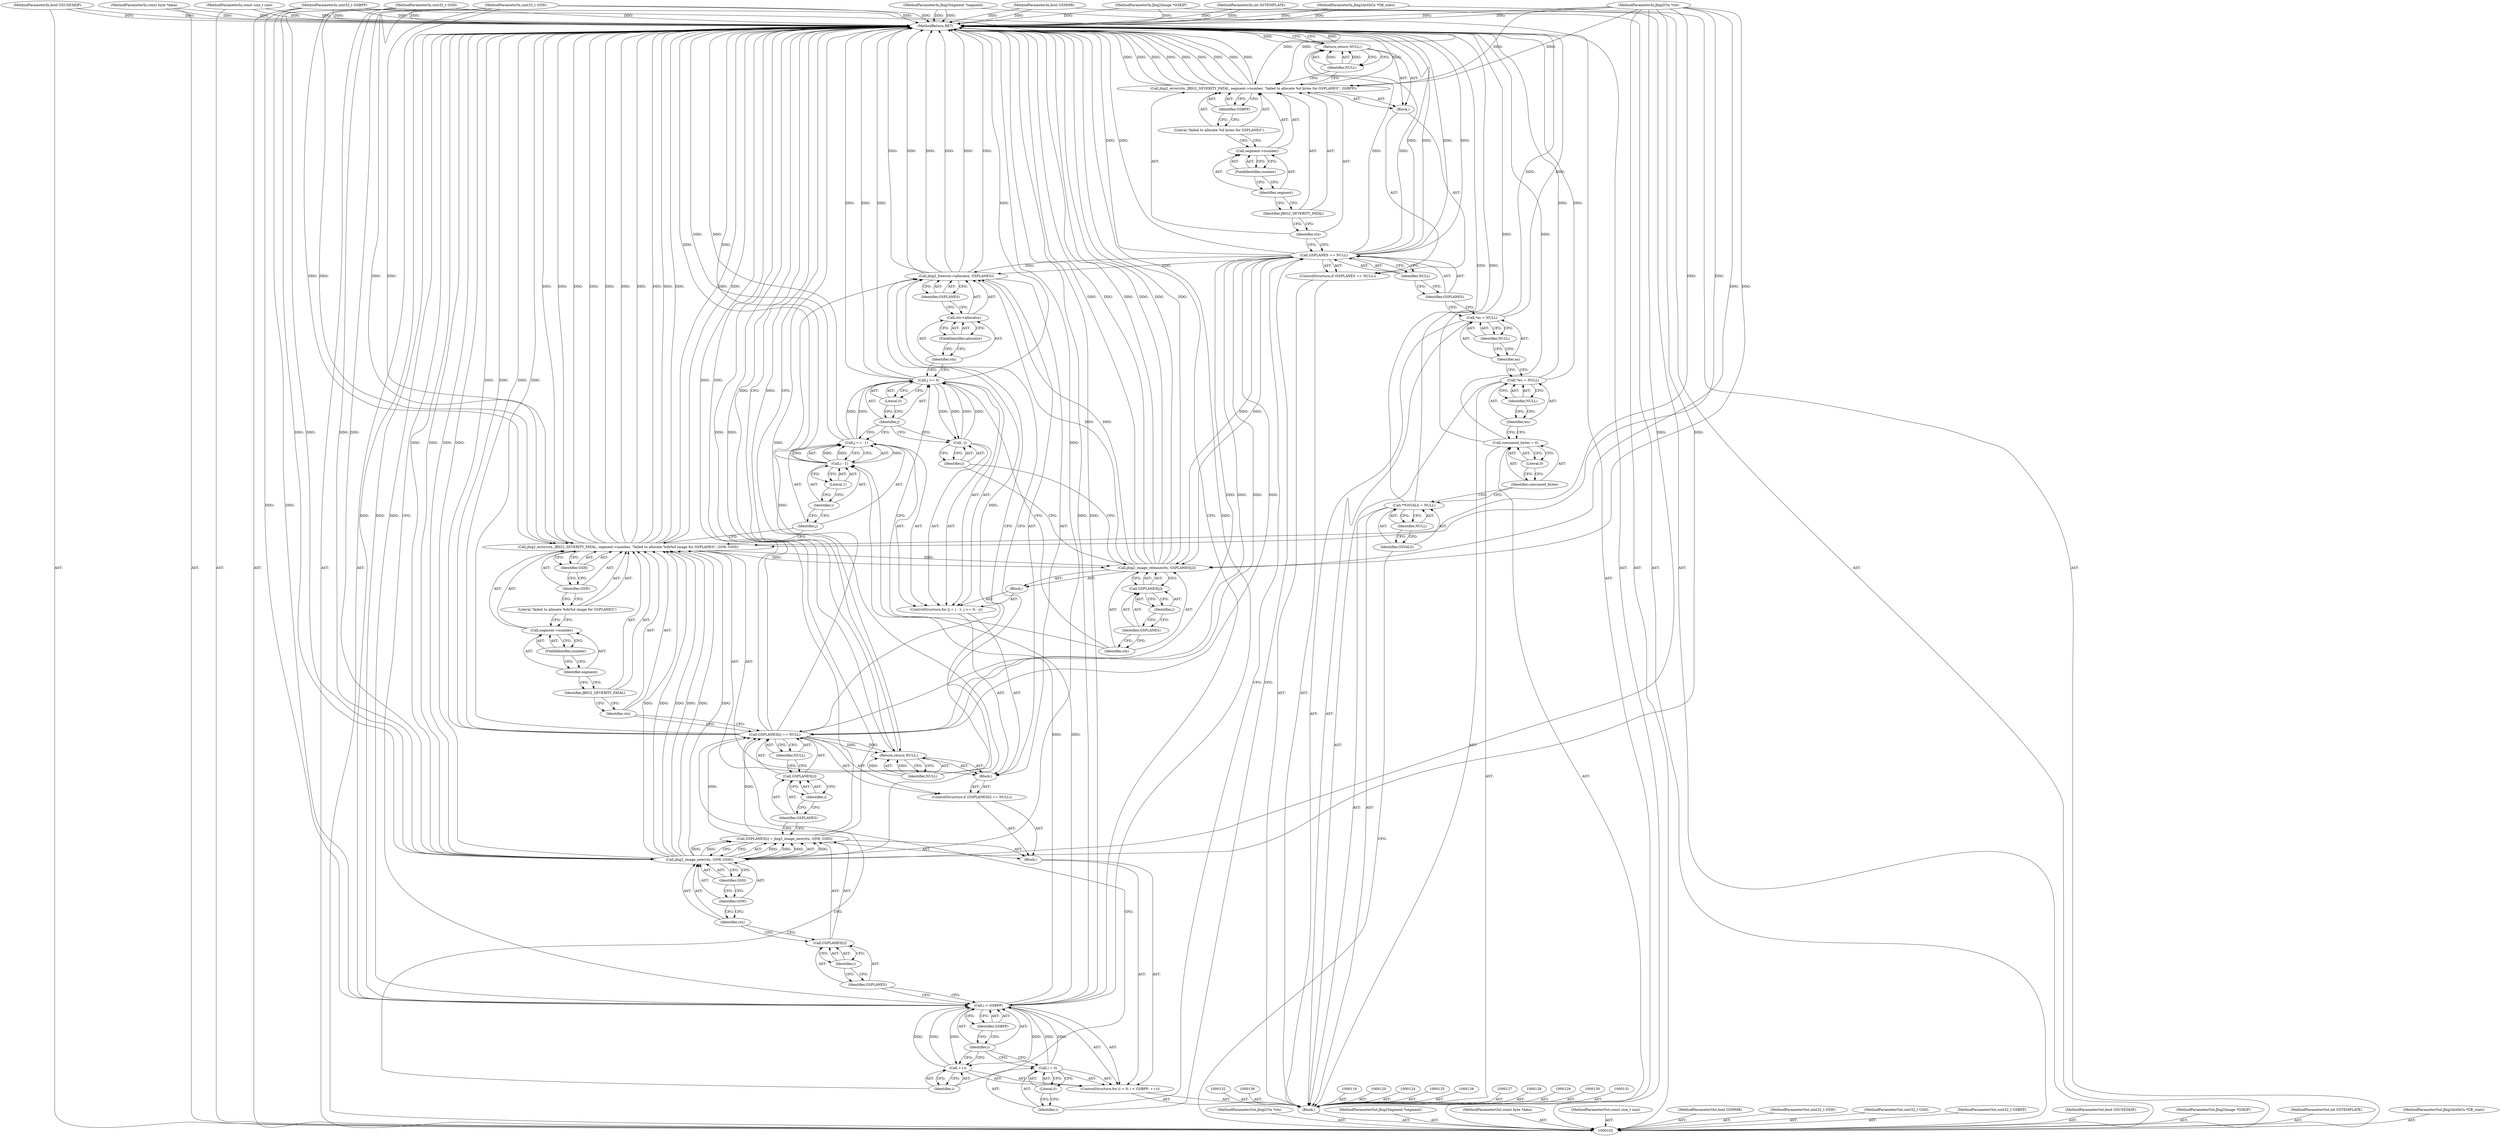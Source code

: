 digraph "1_ghostscript_e698d5c11d27212aa1098bc5b1673a3378563092_1" {
"1000213" [label="(MethodReturn,RET)"];
"1000103" [label="(MethodParameterIn,Jbig2Ctx *ctx)"];
"1000301" [label="(MethodParameterOut,Jbig2Ctx *ctx)"];
"1000104" [label="(MethodParameterIn,Jbig2Segment *segment)"];
"1000302" [label="(MethodParameterOut,Jbig2Segment *segment)"];
"1000133" [label="(Call,*ws = NULL)"];
"1000134" [label="(Identifier,ws)"];
"1000135" [label="(Identifier,NULL)"];
"1000137" [label="(Call,*as = NULL)"];
"1000138" [label="(Identifier,as)"];
"1000139" [label="(Identifier,NULL)"];
"1000143" [label="(Identifier,NULL)"];
"1000144" [label="(Block,)"];
"1000140" [label="(ControlStructure,if (GSPLANES == NULL))"];
"1000141" [label="(Call,GSPLANES == NULL)"];
"1000142" [label="(Identifier,GSPLANES)"];
"1000152" [label="(Identifier,GSBPP)"];
"1000146" [label="(Identifier,ctx)"];
"1000147" [label="(Identifier,JBIG2_SEVERITY_FATAL)"];
"1000148" [label="(Call,segment->number)"];
"1000149" [label="(Identifier,segment)"];
"1000150" [label="(FieldIdentifier,number)"];
"1000151" [label="(Literal,\"failed to allocate %d bytes for GSPLANES\")"];
"1000145" [label="(Call,jbig2_error(ctx, JBIG2_SEVERITY_FATAL, segment->number, \"failed to allocate %d bytes for GSPLANES\", GSBPP))"];
"1000154" [label="(Identifier,NULL)"];
"1000153" [label="(Return,return NULL;)"];
"1000105" [label="(MethodParameterIn,const byte *data)"];
"1000303" [label="(MethodParameterOut,const byte *data)"];
"1000106" [label="(MethodParameterIn,const size_t size)"];
"1000304" [label="(MethodParameterOut,const size_t size)"];
"1000158" [label="(Literal,0)"];
"1000159" [label="(Call,i < GSBPP)"];
"1000160" [label="(Identifier,i)"];
"1000161" [label="(Identifier,GSBPP)"];
"1000162" [label="(Call,++i)"];
"1000163" [label="(Identifier,i)"];
"1000164" [label="(Block,)"];
"1000155" [label="(ControlStructure,for (i = 0; i < GSBPP; ++i))"];
"1000156" [label="(Call,i = 0)"];
"1000157" [label="(Identifier,i)"];
"1000168" [label="(Identifier,i)"];
"1000169" [label="(Call,jbig2_image_new(ctx, GSW, GSH))"];
"1000170" [label="(Identifier,ctx)"];
"1000171" [label="(Identifier,GSW)"];
"1000172" [label="(Identifier,GSH)"];
"1000165" [label="(Call,GSPLANES[i] = jbig2_image_new(ctx, GSW, GSH))"];
"1000166" [label="(Call,GSPLANES[i])"];
"1000167" [label="(Identifier,GSPLANES)"];
"1000174" [label="(Call,GSPLANES[i] == NULL)"];
"1000175" [label="(Call,GSPLANES[i])"];
"1000176" [label="(Identifier,GSPLANES)"];
"1000177" [label="(Identifier,i)"];
"1000178" [label="(Identifier,NULL)"];
"1000179" [label="(Block,)"];
"1000173" [label="(ControlStructure,if (GSPLANES[i] == NULL))"];
"1000187" [label="(Identifier,GSW)"];
"1000188" [label="(Identifier,GSH)"];
"1000180" [label="(Call,jbig2_error(ctx, JBIG2_SEVERITY_FATAL, segment->number, \"failed to allocate %dx%d image for GSPLANES\", GSW, GSH))"];
"1000181" [label="(Identifier,ctx)"];
"1000182" [label="(Identifier,JBIG2_SEVERITY_FATAL)"];
"1000183" [label="(Call,segment->number)"];
"1000184" [label="(Identifier,segment)"];
"1000185" [label="(FieldIdentifier,number)"];
"1000186" [label="(Literal,\"failed to allocate %dx%d image for GSPLANES\")"];
"1000189" [label="(ControlStructure,for (j = i - 1; j >= 0; --j))"];
"1000190" [label="(Call,j = i - 1)"];
"1000191" [label="(Identifier,j)"];
"1000192" [label="(Call,i - 1)"];
"1000193" [label="(Identifier,i)"];
"1000194" [label="(Literal,1)"];
"1000195" [label="(Call,j >= 0)"];
"1000196" [label="(Identifier,j)"];
"1000197" [label="(Literal,0)"];
"1000198" [label="(Call,--j)"];
"1000199" [label="(Identifier,j)"];
"1000200" [label="(Block,)"];
"1000201" [label="(Call,jbig2_image_release(ctx, GSPLANES[j]))"];
"1000202" [label="(Identifier,ctx)"];
"1000203" [label="(Call,GSPLANES[j])"];
"1000204" [label="(Identifier,GSPLANES)"];
"1000205" [label="(Identifier,j)"];
"1000107" [label="(MethodParameterIn,bool GSMMR)"];
"1000305" [label="(MethodParameterOut,bool GSMMR)"];
"1000108" [label="(MethodParameterIn,uint32_t GSW)"];
"1000306" [label="(MethodParameterOut,uint32_t GSW)"];
"1000109" [label="(MethodParameterIn,uint32_t GSH)"];
"1000307" [label="(MethodParameterOut,uint32_t GSH)"];
"1000206" [label="(Call,jbig2_free(ctx->allocator, GSPLANES))"];
"1000207" [label="(Call,ctx->allocator)"];
"1000208" [label="(Identifier,ctx)"];
"1000209" [label="(FieldIdentifier,allocator)"];
"1000210" [label="(Identifier,GSPLANES)"];
"1000211" [label="(Return,return NULL;)"];
"1000212" [label="(Identifier,NULL)"];
"1000110" [label="(MethodParameterIn,uint32_t GSBPP)"];
"1000308" [label="(MethodParameterOut,uint32_t GSBPP)"];
"1000111" [label="(MethodParameterIn,bool GSUSESKIP)"];
"1000309" [label="(MethodParameterOut,bool GSUSESKIP)"];
"1000112" [label="(MethodParameterIn,Jbig2Image *GSKIP)"];
"1000310" [label="(MethodParameterOut,Jbig2Image *GSKIP)"];
"1000113" [label="(MethodParameterIn,int GSTEMPLATE)"];
"1000311" [label="(MethodParameterOut,int GSTEMPLATE)"];
"1000114" [label="(MethodParameterIn,Jbig2ArithCx *GB_stats)"];
"1000312" [label="(MethodParameterOut,Jbig2ArithCx *GB_stats)"];
"1000115" [label="(Block,)"];
"1000117" [label="(Call,**GSVALS = NULL)"];
"1000118" [label="(Identifier,GSVALS)"];
"1000119" [label="(Identifier,NULL)"];
"1000121" [label="(Call,consumed_bytes = 0)"];
"1000122" [label="(Identifier,consumed_bytes)"];
"1000123" [label="(Literal,0)"];
"1000213" -> "1000102"  [label="AST: "];
"1000213" -> "1000153"  [label="CFG: "];
"1000213" -> "1000211"  [label="CFG: "];
"1000213" -> "1000159"  [label="CFG: "];
"1000153" -> "1000213"  [label="DDG: "];
"1000211" -> "1000213"  [label="DDG: "];
"1000201" -> "1000213"  [label="DDG: "];
"1000201" -> "1000213"  [label="DDG: "];
"1000201" -> "1000213"  [label="DDG: "];
"1000108" -> "1000213"  [label="DDG: "];
"1000104" -> "1000213"  [label="DDG: "];
"1000105" -> "1000213"  [label="DDG: "];
"1000180" -> "1000213"  [label="DDG: "];
"1000180" -> "1000213"  [label="DDG: "];
"1000180" -> "1000213"  [label="DDG: "];
"1000180" -> "1000213"  [label="DDG: "];
"1000180" -> "1000213"  [label="DDG: "];
"1000180" -> "1000213"  [label="DDG: "];
"1000145" -> "1000213"  [label="DDG: "];
"1000145" -> "1000213"  [label="DDG: "];
"1000145" -> "1000213"  [label="DDG: "];
"1000145" -> "1000213"  [label="DDG: "];
"1000145" -> "1000213"  [label="DDG: "];
"1000206" -> "1000213"  [label="DDG: "];
"1000206" -> "1000213"  [label="DDG: "];
"1000206" -> "1000213"  [label="DDG: "];
"1000117" -> "1000213"  [label="DDG: "];
"1000169" -> "1000213"  [label="DDG: "];
"1000169" -> "1000213"  [label="DDG: "];
"1000169" -> "1000213"  [label="DDG: "];
"1000159" -> "1000213"  [label="DDG: "];
"1000159" -> "1000213"  [label="DDG: "];
"1000159" -> "1000213"  [label="DDG: "];
"1000174" -> "1000213"  [label="DDG: "];
"1000174" -> "1000213"  [label="DDG: "];
"1000174" -> "1000213"  [label="DDG: "];
"1000141" -> "1000213"  [label="DDG: "];
"1000141" -> "1000213"  [label="DDG: "];
"1000141" -> "1000213"  [label="DDG: "];
"1000107" -> "1000213"  [label="DDG: "];
"1000165" -> "1000213"  [label="DDG: "];
"1000114" -> "1000213"  [label="DDG: "];
"1000195" -> "1000213"  [label="DDG: "];
"1000195" -> "1000213"  [label="DDG: "];
"1000103" -> "1000213"  [label="DDG: "];
"1000133" -> "1000213"  [label="DDG: "];
"1000112" -> "1000213"  [label="DDG: "];
"1000192" -> "1000213"  [label="DDG: "];
"1000113" -> "1000213"  [label="DDG: "];
"1000110" -> "1000213"  [label="DDG: "];
"1000121" -> "1000213"  [label="DDG: "];
"1000137" -> "1000213"  [label="DDG: "];
"1000190" -> "1000213"  [label="DDG: "];
"1000111" -> "1000213"  [label="DDG: "];
"1000106" -> "1000213"  [label="DDG: "];
"1000109" -> "1000213"  [label="DDG: "];
"1000103" -> "1000102"  [label="AST: "];
"1000103" -> "1000213"  [label="DDG: "];
"1000103" -> "1000145"  [label="DDG: "];
"1000103" -> "1000169"  [label="DDG: "];
"1000103" -> "1000180"  [label="DDG: "];
"1000103" -> "1000201"  [label="DDG: "];
"1000301" -> "1000102"  [label="AST: "];
"1000104" -> "1000102"  [label="AST: "];
"1000104" -> "1000213"  [label="DDG: "];
"1000302" -> "1000102"  [label="AST: "];
"1000133" -> "1000115"  [label="AST: "];
"1000133" -> "1000135"  [label="CFG: "];
"1000134" -> "1000133"  [label="AST: "];
"1000135" -> "1000133"  [label="AST: "];
"1000138" -> "1000133"  [label="CFG: "];
"1000133" -> "1000213"  [label="DDG: "];
"1000134" -> "1000133"  [label="AST: "];
"1000134" -> "1000121"  [label="CFG: "];
"1000135" -> "1000134"  [label="CFG: "];
"1000135" -> "1000133"  [label="AST: "];
"1000135" -> "1000134"  [label="CFG: "];
"1000133" -> "1000135"  [label="CFG: "];
"1000137" -> "1000115"  [label="AST: "];
"1000137" -> "1000139"  [label="CFG: "];
"1000138" -> "1000137"  [label="AST: "];
"1000139" -> "1000137"  [label="AST: "];
"1000142" -> "1000137"  [label="CFG: "];
"1000137" -> "1000213"  [label="DDG: "];
"1000138" -> "1000137"  [label="AST: "];
"1000138" -> "1000133"  [label="CFG: "];
"1000139" -> "1000138"  [label="CFG: "];
"1000139" -> "1000137"  [label="AST: "];
"1000139" -> "1000138"  [label="CFG: "];
"1000137" -> "1000139"  [label="CFG: "];
"1000143" -> "1000141"  [label="AST: "];
"1000143" -> "1000142"  [label="CFG: "];
"1000141" -> "1000143"  [label="CFG: "];
"1000144" -> "1000140"  [label="AST: "];
"1000145" -> "1000144"  [label="AST: "];
"1000153" -> "1000144"  [label="AST: "];
"1000140" -> "1000115"  [label="AST: "];
"1000141" -> "1000140"  [label="AST: "];
"1000144" -> "1000140"  [label="AST: "];
"1000141" -> "1000140"  [label="AST: "];
"1000141" -> "1000143"  [label="CFG: "];
"1000142" -> "1000141"  [label="AST: "];
"1000143" -> "1000141"  [label="AST: "];
"1000146" -> "1000141"  [label="CFG: "];
"1000157" -> "1000141"  [label="CFG: "];
"1000141" -> "1000213"  [label="DDG: "];
"1000141" -> "1000213"  [label="DDG: "];
"1000141" -> "1000213"  [label="DDG: "];
"1000141" -> "1000153"  [label="DDG: "];
"1000141" -> "1000174"  [label="DDG: "];
"1000141" -> "1000174"  [label="DDG: "];
"1000141" -> "1000201"  [label="DDG: "];
"1000141" -> "1000206"  [label="DDG: "];
"1000142" -> "1000141"  [label="AST: "];
"1000142" -> "1000137"  [label="CFG: "];
"1000143" -> "1000142"  [label="CFG: "];
"1000152" -> "1000145"  [label="AST: "];
"1000152" -> "1000151"  [label="CFG: "];
"1000145" -> "1000152"  [label="CFG: "];
"1000146" -> "1000145"  [label="AST: "];
"1000146" -> "1000141"  [label="CFG: "];
"1000147" -> "1000146"  [label="CFG: "];
"1000147" -> "1000145"  [label="AST: "];
"1000147" -> "1000146"  [label="CFG: "];
"1000149" -> "1000147"  [label="CFG: "];
"1000148" -> "1000145"  [label="AST: "];
"1000148" -> "1000150"  [label="CFG: "];
"1000149" -> "1000148"  [label="AST: "];
"1000150" -> "1000148"  [label="AST: "];
"1000151" -> "1000148"  [label="CFG: "];
"1000149" -> "1000148"  [label="AST: "];
"1000149" -> "1000147"  [label="CFG: "];
"1000150" -> "1000149"  [label="CFG: "];
"1000150" -> "1000148"  [label="AST: "];
"1000150" -> "1000149"  [label="CFG: "];
"1000148" -> "1000150"  [label="CFG: "];
"1000151" -> "1000145"  [label="AST: "];
"1000151" -> "1000148"  [label="CFG: "];
"1000152" -> "1000151"  [label="CFG: "];
"1000145" -> "1000144"  [label="AST: "];
"1000145" -> "1000152"  [label="CFG: "];
"1000146" -> "1000145"  [label="AST: "];
"1000147" -> "1000145"  [label="AST: "];
"1000148" -> "1000145"  [label="AST: "];
"1000151" -> "1000145"  [label="AST: "];
"1000152" -> "1000145"  [label="AST: "];
"1000154" -> "1000145"  [label="CFG: "];
"1000145" -> "1000213"  [label="DDG: "];
"1000145" -> "1000213"  [label="DDG: "];
"1000145" -> "1000213"  [label="DDG: "];
"1000145" -> "1000213"  [label="DDG: "];
"1000145" -> "1000213"  [label="DDG: "];
"1000103" -> "1000145"  [label="DDG: "];
"1000110" -> "1000145"  [label="DDG: "];
"1000154" -> "1000153"  [label="AST: "];
"1000154" -> "1000145"  [label="CFG: "];
"1000153" -> "1000154"  [label="CFG: "];
"1000154" -> "1000153"  [label="DDG: "];
"1000153" -> "1000144"  [label="AST: "];
"1000153" -> "1000154"  [label="CFG: "];
"1000154" -> "1000153"  [label="AST: "];
"1000213" -> "1000153"  [label="CFG: "];
"1000153" -> "1000213"  [label="DDG: "];
"1000154" -> "1000153"  [label="DDG: "];
"1000141" -> "1000153"  [label="DDG: "];
"1000105" -> "1000102"  [label="AST: "];
"1000105" -> "1000213"  [label="DDG: "];
"1000303" -> "1000102"  [label="AST: "];
"1000106" -> "1000102"  [label="AST: "];
"1000106" -> "1000213"  [label="DDG: "];
"1000304" -> "1000102"  [label="AST: "];
"1000158" -> "1000156"  [label="AST: "];
"1000158" -> "1000157"  [label="CFG: "];
"1000156" -> "1000158"  [label="CFG: "];
"1000159" -> "1000155"  [label="AST: "];
"1000159" -> "1000161"  [label="CFG: "];
"1000160" -> "1000159"  [label="AST: "];
"1000161" -> "1000159"  [label="AST: "];
"1000167" -> "1000159"  [label="CFG: "];
"1000213" -> "1000159"  [label="CFG: "];
"1000159" -> "1000213"  [label="DDG: "];
"1000159" -> "1000213"  [label="DDG: "];
"1000159" -> "1000213"  [label="DDG: "];
"1000156" -> "1000159"  [label="DDG: "];
"1000162" -> "1000159"  [label="DDG: "];
"1000110" -> "1000159"  [label="DDG: "];
"1000159" -> "1000162"  [label="DDG: "];
"1000159" -> "1000192"  [label="DDG: "];
"1000160" -> "1000159"  [label="AST: "];
"1000160" -> "1000156"  [label="CFG: "];
"1000160" -> "1000162"  [label="CFG: "];
"1000161" -> "1000160"  [label="CFG: "];
"1000161" -> "1000159"  [label="AST: "];
"1000161" -> "1000160"  [label="CFG: "];
"1000159" -> "1000161"  [label="CFG: "];
"1000162" -> "1000155"  [label="AST: "];
"1000162" -> "1000163"  [label="CFG: "];
"1000163" -> "1000162"  [label="AST: "];
"1000160" -> "1000162"  [label="CFG: "];
"1000162" -> "1000159"  [label="DDG: "];
"1000159" -> "1000162"  [label="DDG: "];
"1000163" -> "1000162"  [label="AST: "];
"1000163" -> "1000174"  [label="CFG: "];
"1000162" -> "1000163"  [label="CFG: "];
"1000164" -> "1000155"  [label="AST: "];
"1000165" -> "1000164"  [label="AST: "];
"1000173" -> "1000164"  [label="AST: "];
"1000155" -> "1000115"  [label="AST: "];
"1000156" -> "1000155"  [label="AST: "];
"1000159" -> "1000155"  [label="AST: "];
"1000162" -> "1000155"  [label="AST: "];
"1000164" -> "1000155"  [label="AST: "];
"1000156" -> "1000155"  [label="AST: "];
"1000156" -> "1000158"  [label="CFG: "];
"1000157" -> "1000156"  [label="AST: "];
"1000158" -> "1000156"  [label="AST: "];
"1000160" -> "1000156"  [label="CFG: "];
"1000156" -> "1000159"  [label="DDG: "];
"1000157" -> "1000156"  [label="AST: "];
"1000157" -> "1000141"  [label="CFG: "];
"1000158" -> "1000157"  [label="CFG: "];
"1000168" -> "1000166"  [label="AST: "];
"1000168" -> "1000167"  [label="CFG: "];
"1000166" -> "1000168"  [label="CFG: "];
"1000169" -> "1000165"  [label="AST: "];
"1000169" -> "1000172"  [label="CFG: "];
"1000170" -> "1000169"  [label="AST: "];
"1000171" -> "1000169"  [label="AST: "];
"1000172" -> "1000169"  [label="AST: "];
"1000165" -> "1000169"  [label="CFG: "];
"1000169" -> "1000213"  [label="DDG: "];
"1000169" -> "1000213"  [label="DDG: "];
"1000169" -> "1000213"  [label="DDG: "];
"1000169" -> "1000165"  [label="DDG: "];
"1000169" -> "1000165"  [label="DDG: "];
"1000169" -> "1000165"  [label="DDG: "];
"1000103" -> "1000169"  [label="DDG: "];
"1000108" -> "1000169"  [label="DDG: "];
"1000109" -> "1000169"  [label="DDG: "];
"1000169" -> "1000180"  [label="DDG: "];
"1000169" -> "1000180"  [label="DDG: "];
"1000169" -> "1000180"  [label="DDG: "];
"1000170" -> "1000169"  [label="AST: "];
"1000170" -> "1000166"  [label="CFG: "];
"1000171" -> "1000170"  [label="CFG: "];
"1000171" -> "1000169"  [label="AST: "];
"1000171" -> "1000170"  [label="CFG: "];
"1000172" -> "1000171"  [label="CFG: "];
"1000172" -> "1000169"  [label="AST: "];
"1000172" -> "1000171"  [label="CFG: "];
"1000169" -> "1000172"  [label="CFG: "];
"1000165" -> "1000164"  [label="AST: "];
"1000165" -> "1000169"  [label="CFG: "];
"1000166" -> "1000165"  [label="AST: "];
"1000169" -> "1000165"  [label="AST: "];
"1000176" -> "1000165"  [label="CFG: "];
"1000165" -> "1000213"  [label="DDG: "];
"1000169" -> "1000165"  [label="DDG: "];
"1000169" -> "1000165"  [label="DDG: "];
"1000169" -> "1000165"  [label="DDG: "];
"1000165" -> "1000174"  [label="DDG: "];
"1000166" -> "1000165"  [label="AST: "];
"1000166" -> "1000168"  [label="CFG: "];
"1000167" -> "1000166"  [label="AST: "];
"1000168" -> "1000166"  [label="AST: "];
"1000170" -> "1000166"  [label="CFG: "];
"1000167" -> "1000166"  [label="AST: "];
"1000167" -> "1000159"  [label="CFG: "];
"1000168" -> "1000167"  [label="CFG: "];
"1000174" -> "1000173"  [label="AST: "];
"1000174" -> "1000178"  [label="CFG: "];
"1000175" -> "1000174"  [label="AST: "];
"1000178" -> "1000174"  [label="AST: "];
"1000181" -> "1000174"  [label="CFG: "];
"1000163" -> "1000174"  [label="CFG: "];
"1000174" -> "1000213"  [label="DDG: "];
"1000174" -> "1000213"  [label="DDG: "];
"1000174" -> "1000213"  [label="DDG: "];
"1000141" -> "1000174"  [label="DDG: "];
"1000141" -> "1000174"  [label="DDG: "];
"1000165" -> "1000174"  [label="DDG: "];
"1000174" -> "1000206"  [label="DDG: "];
"1000174" -> "1000211"  [label="DDG: "];
"1000175" -> "1000174"  [label="AST: "];
"1000175" -> "1000177"  [label="CFG: "];
"1000176" -> "1000175"  [label="AST: "];
"1000177" -> "1000175"  [label="AST: "];
"1000178" -> "1000175"  [label="CFG: "];
"1000176" -> "1000175"  [label="AST: "];
"1000176" -> "1000165"  [label="CFG: "];
"1000177" -> "1000176"  [label="CFG: "];
"1000177" -> "1000175"  [label="AST: "];
"1000177" -> "1000176"  [label="CFG: "];
"1000175" -> "1000177"  [label="CFG: "];
"1000178" -> "1000174"  [label="AST: "];
"1000178" -> "1000175"  [label="CFG: "];
"1000174" -> "1000178"  [label="CFG: "];
"1000179" -> "1000173"  [label="AST: "];
"1000180" -> "1000179"  [label="AST: "];
"1000189" -> "1000179"  [label="AST: "];
"1000206" -> "1000179"  [label="AST: "];
"1000211" -> "1000179"  [label="AST: "];
"1000173" -> "1000164"  [label="AST: "];
"1000174" -> "1000173"  [label="AST: "];
"1000179" -> "1000173"  [label="AST: "];
"1000187" -> "1000180"  [label="AST: "];
"1000187" -> "1000186"  [label="CFG: "];
"1000188" -> "1000187"  [label="CFG: "];
"1000188" -> "1000180"  [label="AST: "];
"1000188" -> "1000187"  [label="CFG: "];
"1000180" -> "1000188"  [label="CFG: "];
"1000180" -> "1000179"  [label="AST: "];
"1000180" -> "1000188"  [label="CFG: "];
"1000181" -> "1000180"  [label="AST: "];
"1000182" -> "1000180"  [label="AST: "];
"1000183" -> "1000180"  [label="AST: "];
"1000186" -> "1000180"  [label="AST: "];
"1000187" -> "1000180"  [label="AST: "];
"1000188" -> "1000180"  [label="AST: "];
"1000191" -> "1000180"  [label="CFG: "];
"1000180" -> "1000213"  [label="DDG: "];
"1000180" -> "1000213"  [label="DDG: "];
"1000180" -> "1000213"  [label="DDG: "];
"1000180" -> "1000213"  [label="DDG: "];
"1000180" -> "1000213"  [label="DDG: "];
"1000180" -> "1000213"  [label="DDG: "];
"1000169" -> "1000180"  [label="DDG: "];
"1000169" -> "1000180"  [label="DDG: "];
"1000169" -> "1000180"  [label="DDG: "];
"1000103" -> "1000180"  [label="DDG: "];
"1000108" -> "1000180"  [label="DDG: "];
"1000109" -> "1000180"  [label="DDG: "];
"1000180" -> "1000201"  [label="DDG: "];
"1000181" -> "1000180"  [label="AST: "];
"1000181" -> "1000174"  [label="CFG: "];
"1000182" -> "1000181"  [label="CFG: "];
"1000182" -> "1000180"  [label="AST: "];
"1000182" -> "1000181"  [label="CFG: "];
"1000184" -> "1000182"  [label="CFG: "];
"1000183" -> "1000180"  [label="AST: "];
"1000183" -> "1000185"  [label="CFG: "];
"1000184" -> "1000183"  [label="AST: "];
"1000185" -> "1000183"  [label="AST: "];
"1000186" -> "1000183"  [label="CFG: "];
"1000184" -> "1000183"  [label="AST: "];
"1000184" -> "1000182"  [label="CFG: "];
"1000185" -> "1000184"  [label="CFG: "];
"1000185" -> "1000183"  [label="AST: "];
"1000185" -> "1000184"  [label="CFG: "];
"1000183" -> "1000185"  [label="CFG: "];
"1000186" -> "1000180"  [label="AST: "];
"1000186" -> "1000183"  [label="CFG: "];
"1000187" -> "1000186"  [label="CFG: "];
"1000189" -> "1000179"  [label="AST: "];
"1000190" -> "1000189"  [label="AST: "];
"1000195" -> "1000189"  [label="AST: "];
"1000198" -> "1000189"  [label="AST: "];
"1000200" -> "1000189"  [label="AST: "];
"1000190" -> "1000189"  [label="AST: "];
"1000190" -> "1000192"  [label="CFG: "];
"1000191" -> "1000190"  [label="AST: "];
"1000192" -> "1000190"  [label="AST: "];
"1000196" -> "1000190"  [label="CFG: "];
"1000190" -> "1000213"  [label="DDG: "];
"1000192" -> "1000190"  [label="DDG: "];
"1000192" -> "1000190"  [label="DDG: "];
"1000190" -> "1000195"  [label="DDG: "];
"1000191" -> "1000190"  [label="AST: "];
"1000191" -> "1000180"  [label="CFG: "];
"1000193" -> "1000191"  [label="CFG: "];
"1000192" -> "1000190"  [label="AST: "];
"1000192" -> "1000194"  [label="CFG: "];
"1000193" -> "1000192"  [label="AST: "];
"1000194" -> "1000192"  [label="AST: "];
"1000190" -> "1000192"  [label="CFG: "];
"1000192" -> "1000213"  [label="DDG: "];
"1000192" -> "1000190"  [label="DDG: "];
"1000192" -> "1000190"  [label="DDG: "];
"1000159" -> "1000192"  [label="DDG: "];
"1000193" -> "1000192"  [label="AST: "];
"1000193" -> "1000191"  [label="CFG: "];
"1000194" -> "1000193"  [label="CFG: "];
"1000194" -> "1000192"  [label="AST: "];
"1000194" -> "1000193"  [label="CFG: "];
"1000192" -> "1000194"  [label="CFG: "];
"1000195" -> "1000189"  [label="AST: "];
"1000195" -> "1000197"  [label="CFG: "];
"1000196" -> "1000195"  [label="AST: "];
"1000197" -> "1000195"  [label="AST: "];
"1000202" -> "1000195"  [label="CFG: "];
"1000208" -> "1000195"  [label="CFG: "];
"1000195" -> "1000213"  [label="DDG: "];
"1000195" -> "1000213"  [label="DDG: "];
"1000190" -> "1000195"  [label="DDG: "];
"1000198" -> "1000195"  [label="DDG: "];
"1000195" -> "1000198"  [label="DDG: "];
"1000196" -> "1000195"  [label="AST: "];
"1000196" -> "1000190"  [label="CFG: "];
"1000196" -> "1000198"  [label="CFG: "];
"1000197" -> "1000196"  [label="CFG: "];
"1000197" -> "1000195"  [label="AST: "];
"1000197" -> "1000196"  [label="CFG: "];
"1000195" -> "1000197"  [label="CFG: "];
"1000198" -> "1000189"  [label="AST: "];
"1000198" -> "1000199"  [label="CFG: "];
"1000199" -> "1000198"  [label="AST: "];
"1000196" -> "1000198"  [label="CFG: "];
"1000198" -> "1000195"  [label="DDG: "];
"1000195" -> "1000198"  [label="DDG: "];
"1000199" -> "1000198"  [label="AST: "];
"1000199" -> "1000201"  [label="CFG: "];
"1000198" -> "1000199"  [label="CFG: "];
"1000200" -> "1000189"  [label="AST: "];
"1000201" -> "1000200"  [label="AST: "];
"1000201" -> "1000200"  [label="AST: "];
"1000201" -> "1000203"  [label="CFG: "];
"1000202" -> "1000201"  [label="AST: "];
"1000203" -> "1000201"  [label="AST: "];
"1000199" -> "1000201"  [label="CFG: "];
"1000201" -> "1000213"  [label="DDG: "];
"1000201" -> "1000213"  [label="DDG: "];
"1000201" -> "1000213"  [label="DDG: "];
"1000180" -> "1000201"  [label="DDG: "];
"1000103" -> "1000201"  [label="DDG: "];
"1000141" -> "1000201"  [label="DDG: "];
"1000201" -> "1000206"  [label="DDG: "];
"1000202" -> "1000201"  [label="AST: "];
"1000202" -> "1000195"  [label="CFG: "];
"1000204" -> "1000202"  [label="CFG: "];
"1000203" -> "1000201"  [label="AST: "];
"1000203" -> "1000205"  [label="CFG: "];
"1000204" -> "1000203"  [label="AST: "];
"1000205" -> "1000203"  [label="AST: "];
"1000201" -> "1000203"  [label="CFG: "];
"1000204" -> "1000203"  [label="AST: "];
"1000204" -> "1000202"  [label="CFG: "];
"1000205" -> "1000204"  [label="CFG: "];
"1000205" -> "1000203"  [label="AST: "];
"1000205" -> "1000204"  [label="CFG: "];
"1000203" -> "1000205"  [label="CFG: "];
"1000107" -> "1000102"  [label="AST: "];
"1000107" -> "1000213"  [label="DDG: "];
"1000305" -> "1000102"  [label="AST: "];
"1000108" -> "1000102"  [label="AST: "];
"1000108" -> "1000213"  [label="DDG: "];
"1000108" -> "1000169"  [label="DDG: "];
"1000108" -> "1000180"  [label="DDG: "];
"1000306" -> "1000102"  [label="AST: "];
"1000109" -> "1000102"  [label="AST: "];
"1000109" -> "1000213"  [label="DDG: "];
"1000109" -> "1000169"  [label="DDG: "];
"1000109" -> "1000180"  [label="DDG: "];
"1000307" -> "1000102"  [label="AST: "];
"1000206" -> "1000179"  [label="AST: "];
"1000206" -> "1000210"  [label="CFG: "];
"1000207" -> "1000206"  [label="AST: "];
"1000210" -> "1000206"  [label="AST: "];
"1000212" -> "1000206"  [label="CFG: "];
"1000206" -> "1000213"  [label="DDG: "];
"1000206" -> "1000213"  [label="DDG: "];
"1000206" -> "1000213"  [label="DDG: "];
"1000141" -> "1000206"  [label="DDG: "];
"1000201" -> "1000206"  [label="DDG: "];
"1000174" -> "1000206"  [label="DDG: "];
"1000207" -> "1000206"  [label="AST: "];
"1000207" -> "1000209"  [label="CFG: "];
"1000208" -> "1000207"  [label="AST: "];
"1000209" -> "1000207"  [label="AST: "];
"1000210" -> "1000207"  [label="CFG: "];
"1000208" -> "1000207"  [label="AST: "];
"1000208" -> "1000195"  [label="CFG: "];
"1000209" -> "1000208"  [label="CFG: "];
"1000209" -> "1000207"  [label="AST: "];
"1000209" -> "1000208"  [label="CFG: "];
"1000207" -> "1000209"  [label="CFG: "];
"1000210" -> "1000206"  [label="AST: "];
"1000210" -> "1000207"  [label="CFG: "];
"1000206" -> "1000210"  [label="CFG: "];
"1000211" -> "1000179"  [label="AST: "];
"1000211" -> "1000212"  [label="CFG: "];
"1000212" -> "1000211"  [label="AST: "];
"1000213" -> "1000211"  [label="CFG: "];
"1000211" -> "1000213"  [label="DDG: "];
"1000212" -> "1000211"  [label="DDG: "];
"1000174" -> "1000211"  [label="DDG: "];
"1000212" -> "1000211"  [label="AST: "];
"1000212" -> "1000206"  [label="CFG: "];
"1000211" -> "1000212"  [label="CFG: "];
"1000212" -> "1000211"  [label="DDG: "];
"1000110" -> "1000102"  [label="AST: "];
"1000110" -> "1000213"  [label="DDG: "];
"1000110" -> "1000145"  [label="DDG: "];
"1000110" -> "1000159"  [label="DDG: "];
"1000308" -> "1000102"  [label="AST: "];
"1000111" -> "1000102"  [label="AST: "];
"1000111" -> "1000213"  [label="DDG: "];
"1000309" -> "1000102"  [label="AST: "];
"1000112" -> "1000102"  [label="AST: "];
"1000112" -> "1000213"  [label="DDG: "];
"1000310" -> "1000102"  [label="AST: "];
"1000113" -> "1000102"  [label="AST: "];
"1000113" -> "1000213"  [label="DDG: "];
"1000311" -> "1000102"  [label="AST: "];
"1000114" -> "1000102"  [label="AST: "];
"1000114" -> "1000213"  [label="DDG: "];
"1000312" -> "1000102"  [label="AST: "];
"1000115" -> "1000102"  [label="AST: "];
"1000116" -> "1000115"  [label="AST: "];
"1000117" -> "1000115"  [label="AST: "];
"1000120" -> "1000115"  [label="AST: "];
"1000121" -> "1000115"  [label="AST: "];
"1000124" -> "1000115"  [label="AST: "];
"1000125" -> "1000115"  [label="AST: "];
"1000126" -> "1000115"  [label="AST: "];
"1000127" -> "1000115"  [label="AST: "];
"1000128" -> "1000115"  [label="AST: "];
"1000129" -> "1000115"  [label="AST: "];
"1000130" -> "1000115"  [label="AST: "];
"1000131" -> "1000115"  [label="AST: "];
"1000132" -> "1000115"  [label="AST: "];
"1000133" -> "1000115"  [label="AST: "];
"1000136" -> "1000115"  [label="AST: "];
"1000137" -> "1000115"  [label="AST: "];
"1000140" -> "1000115"  [label="AST: "];
"1000155" -> "1000115"  [label="AST: "];
"1000117" -> "1000115"  [label="AST: "];
"1000117" -> "1000119"  [label="CFG: "];
"1000118" -> "1000117"  [label="AST: "];
"1000119" -> "1000117"  [label="AST: "];
"1000122" -> "1000117"  [label="CFG: "];
"1000117" -> "1000213"  [label="DDG: "];
"1000118" -> "1000117"  [label="AST: "];
"1000118" -> "1000102"  [label="CFG: "];
"1000119" -> "1000118"  [label="CFG: "];
"1000119" -> "1000117"  [label="AST: "];
"1000119" -> "1000118"  [label="CFG: "];
"1000117" -> "1000119"  [label="CFG: "];
"1000121" -> "1000115"  [label="AST: "];
"1000121" -> "1000123"  [label="CFG: "];
"1000122" -> "1000121"  [label="AST: "];
"1000123" -> "1000121"  [label="AST: "];
"1000134" -> "1000121"  [label="CFG: "];
"1000121" -> "1000213"  [label="DDG: "];
"1000122" -> "1000121"  [label="AST: "];
"1000122" -> "1000117"  [label="CFG: "];
"1000123" -> "1000122"  [label="CFG: "];
"1000123" -> "1000121"  [label="AST: "];
"1000123" -> "1000122"  [label="CFG: "];
"1000121" -> "1000123"  [label="CFG: "];
}
